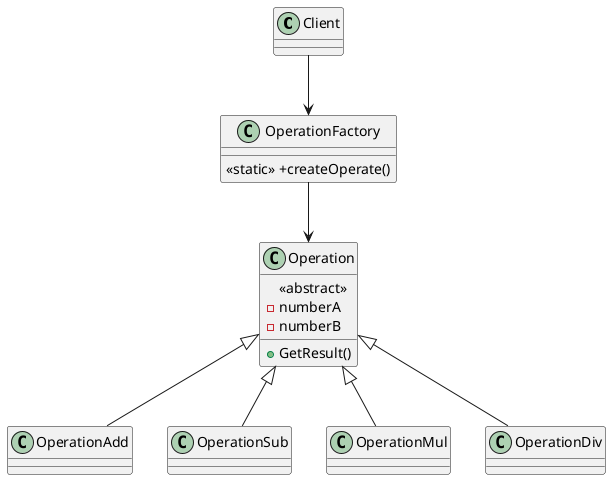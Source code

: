 @startuml

class Client
class OperationFactory{
 <<static>> +createOperate()
}
class Operation {
<<abstract>>
    - numberA
    - numberB
	+GetResult()    
}
class OperationAdd
class OperationSub
class OperationMul
class OperationDiv

Operation <|-- OperationAdd
Operation <|-- OperationSub
Operation <|-- OperationMul
Operation <|-- OperationDiv

OperationFactory --> Operation
Client --> OperationFactory

@enduml

